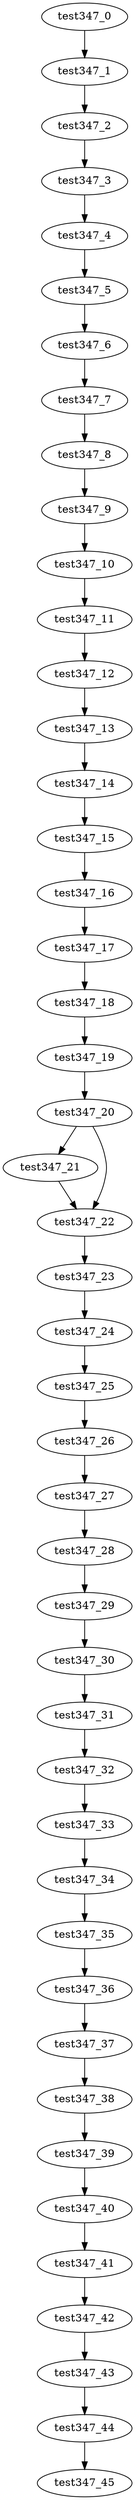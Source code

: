 digraph G {
test347_0->test347_1;
test347_1->test347_2;
test347_2->test347_3;
test347_3->test347_4;
test347_4->test347_5;
test347_5->test347_6;
test347_6->test347_7;
test347_7->test347_8;
test347_8->test347_9;
test347_9->test347_10;
test347_10->test347_11;
test347_11->test347_12;
test347_12->test347_13;
test347_13->test347_14;
test347_14->test347_15;
test347_15->test347_16;
test347_16->test347_17;
test347_17->test347_18;
test347_18->test347_19;
test347_19->test347_20;
test347_20->test347_21;
test347_20->test347_22;
test347_21->test347_22;
test347_22->test347_23;
test347_23->test347_24;
test347_24->test347_25;
test347_25->test347_26;
test347_26->test347_27;
test347_27->test347_28;
test347_28->test347_29;
test347_29->test347_30;
test347_30->test347_31;
test347_31->test347_32;
test347_32->test347_33;
test347_33->test347_34;
test347_34->test347_35;
test347_35->test347_36;
test347_36->test347_37;
test347_37->test347_38;
test347_38->test347_39;
test347_39->test347_40;
test347_40->test347_41;
test347_41->test347_42;
test347_42->test347_43;
test347_43->test347_44;
test347_44->test347_45;

}
